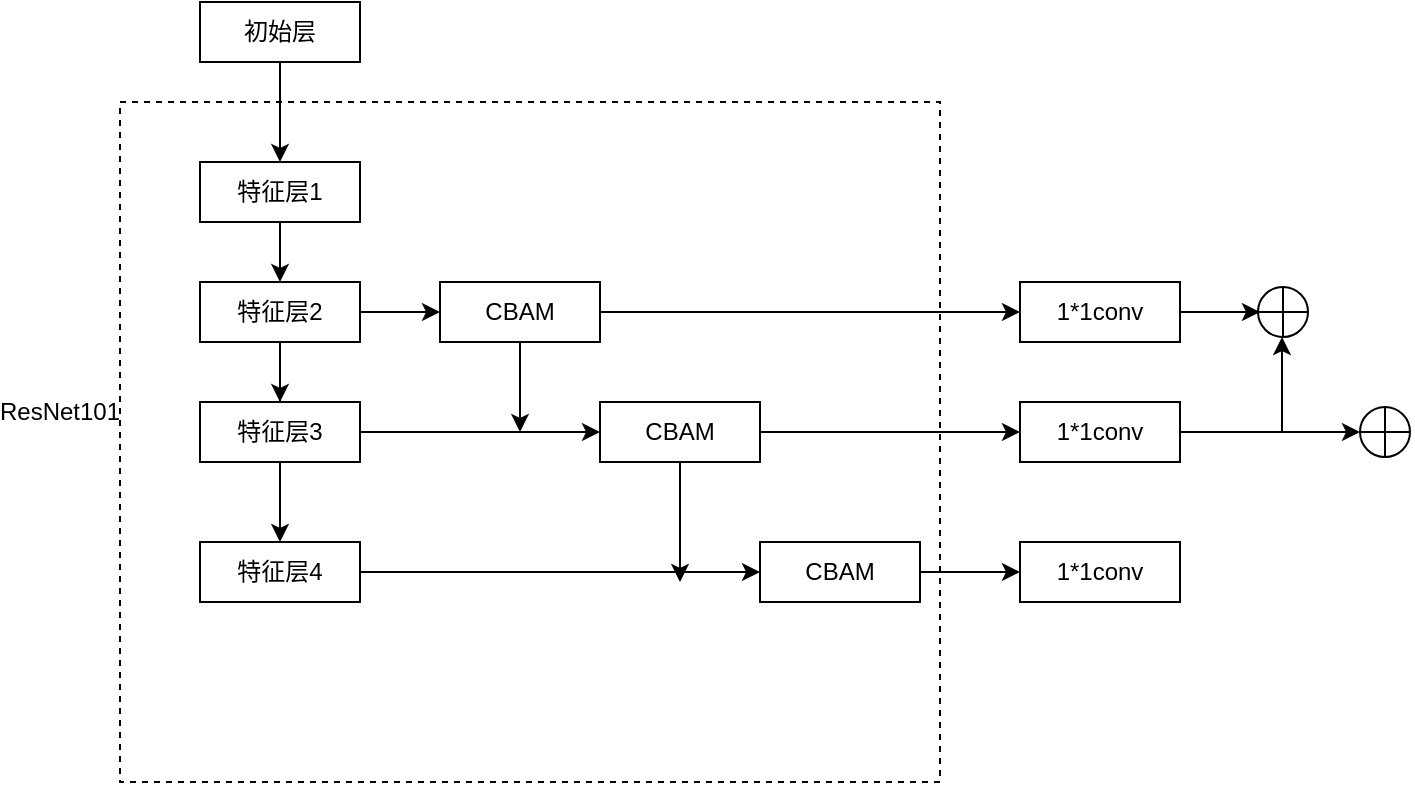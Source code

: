 <mxfile version="20.0.4" type="github">
  <diagram id="JfQKZL2tGRuZfobABAPK" name="Page-1">
    <mxGraphModel dx="1337" dy="800" grid="1" gridSize="10" guides="1" tooltips="1" connect="1" arrows="1" fold="1" page="1" pageScale="1" pageWidth="827" pageHeight="1169" math="0" shadow="0">
      <root>
        <mxCell id="0" />
        <mxCell id="1" parent="0" />
        <mxCell id="L2EDGP9bUQQvMHzrjToU-14" value="" style="rounded=0;whiteSpace=wrap;html=1;dashed=1;" vertex="1" parent="1">
          <mxGeometry x="80" y="280" width="410" height="340" as="geometry" />
        </mxCell>
        <mxCell id="L2EDGP9bUQQvMHzrjToU-9" style="edgeStyle=orthogonalEdgeStyle;rounded=0;orthogonalLoop=1;jettySize=auto;html=1;exitX=0.5;exitY=1;exitDx=0;exitDy=0;entryX=0.5;entryY=0;entryDx=0;entryDy=0;" edge="1" parent="1" source="L2EDGP9bUQQvMHzrjToU-1" target="L2EDGP9bUQQvMHzrjToU-3">
          <mxGeometry relative="1" as="geometry" />
        </mxCell>
        <mxCell id="L2EDGP9bUQQvMHzrjToU-1" value="初始层" style="rounded=0;whiteSpace=wrap;html=1;" vertex="1" parent="1">
          <mxGeometry x="120" y="230" width="80" height="30" as="geometry" />
        </mxCell>
        <mxCell id="L2EDGP9bUQQvMHzrjToU-10" style="edgeStyle=orthogonalEdgeStyle;rounded=0;orthogonalLoop=1;jettySize=auto;html=1;exitX=0.5;exitY=1;exitDx=0;exitDy=0;entryX=0.5;entryY=0;entryDx=0;entryDy=0;" edge="1" parent="1" source="L2EDGP9bUQQvMHzrjToU-3" target="L2EDGP9bUQQvMHzrjToU-4">
          <mxGeometry relative="1" as="geometry" />
        </mxCell>
        <mxCell id="L2EDGP9bUQQvMHzrjToU-3" value="特征层1" style="rounded=0;whiteSpace=wrap;html=1;" vertex="1" parent="1">
          <mxGeometry x="120" y="310" width="80" height="30" as="geometry" />
        </mxCell>
        <mxCell id="L2EDGP9bUQQvMHzrjToU-12" style="edgeStyle=orthogonalEdgeStyle;rounded=0;orthogonalLoop=1;jettySize=auto;html=1;exitX=0.5;exitY=1;exitDx=0;exitDy=0;entryX=0.5;entryY=0;entryDx=0;entryDy=0;" edge="1" parent="1" source="L2EDGP9bUQQvMHzrjToU-4" target="L2EDGP9bUQQvMHzrjToU-5">
          <mxGeometry relative="1" as="geometry" />
        </mxCell>
        <mxCell id="L2EDGP9bUQQvMHzrjToU-13" value="" style="edgeStyle=orthogonalEdgeStyle;rounded=0;orthogonalLoop=1;jettySize=auto;html=1;" edge="1" parent="1" source="L2EDGP9bUQQvMHzrjToU-4" target="L2EDGP9bUQQvMHzrjToU-6">
          <mxGeometry relative="1" as="geometry" />
        </mxCell>
        <mxCell id="L2EDGP9bUQQvMHzrjToU-18" style="edgeStyle=orthogonalEdgeStyle;rounded=0;orthogonalLoop=1;jettySize=auto;html=1;exitX=1;exitY=0.5;exitDx=0;exitDy=0;entryX=0;entryY=0.5;entryDx=0;entryDy=0;" edge="1" parent="1" source="L2EDGP9bUQQvMHzrjToU-4" target="L2EDGP9bUQQvMHzrjToU-16">
          <mxGeometry relative="1" as="geometry" />
        </mxCell>
        <mxCell id="L2EDGP9bUQQvMHzrjToU-4" value="特征层2" style="rounded=0;whiteSpace=wrap;html=1;" vertex="1" parent="1">
          <mxGeometry x="120" y="370" width="80" height="30" as="geometry" />
        </mxCell>
        <mxCell id="L2EDGP9bUQQvMHzrjToU-20" style="edgeStyle=orthogonalEdgeStyle;rounded=0;orthogonalLoop=1;jettySize=auto;html=1;exitX=1;exitY=0.5;exitDx=0;exitDy=0;entryX=0;entryY=0.5;entryDx=0;entryDy=0;" edge="1" parent="1" source="L2EDGP9bUQQvMHzrjToU-5" target="L2EDGP9bUQQvMHzrjToU-19">
          <mxGeometry relative="1" as="geometry" />
        </mxCell>
        <mxCell id="L2EDGP9bUQQvMHzrjToU-5" value="特征层3" style="rounded=0;whiteSpace=wrap;html=1;" vertex="1" parent="1">
          <mxGeometry x="120" y="430" width="80" height="30" as="geometry" />
        </mxCell>
        <mxCell id="L2EDGP9bUQQvMHzrjToU-22" style="edgeStyle=orthogonalEdgeStyle;rounded=0;orthogonalLoop=1;jettySize=auto;html=1;exitX=1;exitY=0.5;exitDx=0;exitDy=0;entryX=0;entryY=0.5;entryDx=0;entryDy=0;" edge="1" parent="1" source="L2EDGP9bUQQvMHzrjToU-6" target="L2EDGP9bUQQvMHzrjToU-21">
          <mxGeometry relative="1" as="geometry" />
        </mxCell>
        <mxCell id="L2EDGP9bUQQvMHzrjToU-6" value="特征层4" style="rounded=0;whiteSpace=wrap;html=1;" vertex="1" parent="1">
          <mxGeometry x="120" y="500" width="80" height="30" as="geometry" />
        </mxCell>
        <mxCell id="L2EDGP9bUQQvMHzrjToU-15" value="ResNet101" style="text;html=1;strokeColor=none;fillColor=none;align=center;verticalAlign=middle;whiteSpace=wrap;rounded=0;dashed=1;" vertex="1" parent="1">
          <mxGeometry x="20" y="420" width="60" height="30" as="geometry" />
        </mxCell>
        <mxCell id="L2EDGP9bUQQvMHzrjToU-23" style="edgeStyle=orthogonalEdgeStyle;rounded=0;orthogonalLoop=1;jettySize=auto;html=1;exitX=0.5;exitY=1;exitDx=0;exitDy=0;" edge="1" parent="1" source="L2EDGP9bUQQvMHzrjToU-16">
          <mxGeometry relative="1" as="geometry">
            <mxPoint x="280" y="445" as="targetPoint" />
          </mxGeometry>
        </mxCell>
        <mxCell id="L2EDGP9bUQQvMHzrjToU-32" style="edgeStyle=orthogonalEdgeStyle;rounded=0;orthogonalLoop=1;jettySize=auto;html=1;exitX=1;exitY=0.5;exitDx=0;exitDy=0;entryX=0;entryY=0.5;entryDx=0;entryDy=0;" edge="1" parent="1" source="L2EDGP9bUQQvMHzrjToU-16" target="L2EDGP9bUQQvMHzrjToU-28">
          <mxGeometry relative="1" as="geometry" />
        </mxCell>
        <mxCell id="L2EDGP9bUQQvMHzrjToU-16" value="CBAM" style="rounded=0;whiteSpace=wrap;html=1;" vertex="1" parent="1">
          <mxGeometry x="240" y="370" width="80" height="30" as="geometry" />
        </mxCell>
        <mxCell id="L2EDGP9bUQQvMHzrjToU-24" style="edgeStyle=orthogonalEdgeStyle;rounded=0;orthogonalLoop=1;jettySize=auto;html=1;exitX=0.5;exitY=1;exitDx=0;exitDy=0;" edge="1" parent="1" source="L2EDGP9bUQQvMHzrjToU-19">
          <mxGeometry relative="1" as="geometry">
            <mxPoint x="360" y="520" as="targetPoint" />
          </mxGeometry>
        </mxCell>
        <mxCell id="L2EDGP9bUQQvMHzrjToU-33" style="edgeStyle=orthogonalEdgeStyle;rounded=0;orthogonalLoop=1;jettySize=auto;html=1;exitX=1;exitY=0.5;exitDx=0;exitDy=0;entryX=0;entryY=0.5;entryDx=0;entryDy=0;" edge="1" parent="1" source="L2EDGP9bUQQvMHzrjToU-19" target="L2EDGP9bUQQvMHzrjToU-29">
          <mxGeometry relative="1" as="geometry">
            <mxPoint x="520" y="453" as="targetPoint" />
          </mxGeometry>
        </mxCell>
        <mxCell id="L2EDGP9bUQQvMHzrjToU-19" value="CBAM" style="rounded=0;whiteSpace=wrap;html=1;" vertex="1" parent="1">
          <mxGeometry x="320" y="430" width="80" height="30" as="geometry" />
        </mxCell>
        <mxCell id="L2EDGP9bUQQvMHzrjToU-34" style="edgeStyle=orthogonalEdgeStyle;rounded=0;orthogonalLoop=1;jettySize=auto;html=1;exitX=1;exitY=0.5;exitDx=0;exitDy=0;entryX=0;entryY=0.5;entryDx=0;entryDy=0;" edge="1" parent="1" source="L2EDGP9bUQQvMHzrjToU-21" target="L2EDGP9bUQQvMHzrjToU-30">
          <mxGeometry relative="1" as="geometry" />
        </mxCell>
        <mxCell id="L2EDGP9bUQQvMHzrjToU-21" value="CBAM" style="rounded=0;whiteSpace=wrap;html=1;" vertex="1" parent="1">
          <mxGeometry x="400" y="500" width="80" height="30" as="geometry" />
        </mxCell>
        <mxCell id="L2EDGP9bUQQvMHzrjToU-35" style="edgeStyle=orthogonalEdgeStyle;rounded=0;orthogonalLoop=1;jettySize=auto;html=1;exitX=1;exitY=0.5;exitDx=0;exitDy=0;" edge="1" parent="1" source="L2EDGP9bUQQvMHzrjToU-28">
          <mxGeometry relative="1" as="geometry">
            <mxPoint x="650" y="385" as="targetPoint" />
          </mxGeometry>
        </mxCell>
        <mxCell id="L2EDGP9bUQQvMHzrjToU-28" value="1*1conv" style="rounded=0;whiteSpace=wrap;html=1;" vertex="1" parent="1">
          <mxGeometry x="530" y="370" width="80" height="30" as="geometry" />
        </mxCell>
        <mxCell id="L2EDGP9bUQQvMHzrjToU-39" style="edgeStyle=orthogonalEdgeStyle;rounded=0;orthogonalLoop=1;jettySize=auto;html=1;exitX=1;exitY=0.5;exitDx=0;exitDy=0;endArrow=classic;endFill=1;strokeColor=default;" edge="1" parent="1" source="L2EDGP9bUQQvMHzrjToU-29">
          <mxGeometry relative="1" as="geometry">
            <mxPoint x="700" y="445" as="targetPoint" />
            <Array as="points">
              <mxPoint x="680" y="445" />
              <mxPoint x="680" y="445" />
            </Array>
          </mxGeometry>
        </mxCell>
        <mxCell id="L2EDGP9bUQQvMHzrjToU-29" value="1*1conv" style="rounded=0;whiteSpace=wrap;html=1;" vertex="1" parent="1">
          <mxGeometry x="530" y="430" width="80" height="30" as="geometry" />
        </mxCell>
        <mxCell id="L2EDGP9bUQQvMHzrjToU-30" value="1*1conv" style="rounded=0;whiteSpace=wrap;html=1;" vertex="1" parent="1">
          <mxGeometry x="530" y="500" width="80" height="30" as="geometry" />
        </mxCell>
        <mxCell id="L2EDGP9bUQQvMHzrjToU-36" value="" style="ellipse;whiteSpace=wrap;html=1;aspect=fixed;" vertex="1" parent="1">
          <mxGeometry x="649" y="372.5" width="25" height="25" as="geometry" />
        </mxCell>
        <mxCell id="L2EDGP9bUQQvMHzrjToU-37" style="edgeStyle=orthogonalEdgeStyle;rounded=0;orthogonalLoop=1;jettySize=auto;html=1;exitX=0;exitY=0.5;exitDx=0;exitDy=0;entryX=1;entryY=0.5;entryDx=0;entryDy=0;strokeColor=default;endArrow=none;endFill=0;" edge="1" parent="1" source="L2EDGP9bUQQvMHzrjToU-36" target="L2EDGP9bUQQvMHzrjToU-36">
          <mxGeometry relative="1" as="geometry" />
        </mxCell>
        <mxCell id="L2EDGP9bUQQvMHzrjToU-42" style="edgeStyle=orthogonalEdgeStyle;rounded=0;orthogonalLoop=1;jettySize=auto;html=1;exitX=0.5;exitY=0;exitDx=0;exitDy=0;entryX=0.5;entryY=1;entryDx=0;entryDy=0;startArrow=none;startFill=0;endArrow=none;endFill=0;strokeColor=default;" edge="1" parent="1" source="L2EDGP9bUQQvMHzrjToU-36" target="L2EDGP9bUQQvMHzrjToU-36">
          <mxGeometry relative="1" as="geometry" />
        </mxCell>
        <mxCell id="L2EDGP9bUQQvMHzrjToU-46" value="" style="endArrow=classic;html=1;rounded=0;shadow=0;sketch=0;strokeColor=default;exitX=1;exitY=0.5;exitDx=0;exitDy=0;" edge="1" parent="1" source="L2EDGP9bUQQvMHzrjToU-29">
          <mxGeometry width="50" height="50" relative="1" as="geometry">
            <mxPoint x="610" y="450" as="sourcePoint" />
            <mxPoint x="661" y="397.5" as="targetPoint" />
            <Array as="points">
              <mxPoint x="661" y="445" />
            </Array>
          </mxGeometry>
        </mxCell>
        <mxCell id="L2EDGP9bUQQvMHzrjToU-50" value="" style="ellipse;whiteSpace=wrap;html=1;aspect=fixed;" vertex="1" parent="1">
          <mxGeometry x="700" y="432.5" width="25" height="25" as="geometry" />
        </mxCell>
        <mxCell id="L2EDGP9bUQQvMHzrjToU-51" style="edgeStyle=orthogonalEdgeStyle;rounded=0;orthogonalLoop=1;jettySize=auto;html=1;exitX=0;exitY=0.5;exitDx=0;exitDy=0;entryX=1;entryY=0.5;entryDx=0;entryDy=0;strokeColor=default;endArrow=none;endFill=0;" edge="1" parent="1" source="L2EDGP9bUQQvMHzrjToU-50" target="L2EDGP9bUQQvMHzrjToU-50">
          <mxGeometry relative="1" as="geometry" />
        </mxCell>
        <mxCell id="L2EDGP9bUQQvMHzrjToU-52" style="edgeStyle=orthogonalEdgeStyle;rounded=0;orthogonalLoop=1;jettySize=auto;html=1;exitX=0.5;exitY=0;exitDx=0;exitDy=0;entryX=0.5;entryY=1;entryDx=0;entryDy=0;startArrow=none;startFill=0;endArrow=none;endFill=0;strokeColor=default;" edge="1" parent="1" source="L2EDGP9bUQQvMHzrjToU-50" target="L2EDGP9bUQQvMHzrjToU-50">
          <mxGeometry relative="1" as="geometry" />
        </mxCell>
      </root>
    </mxGraphModel>
  </diagram>
</mxfile>
